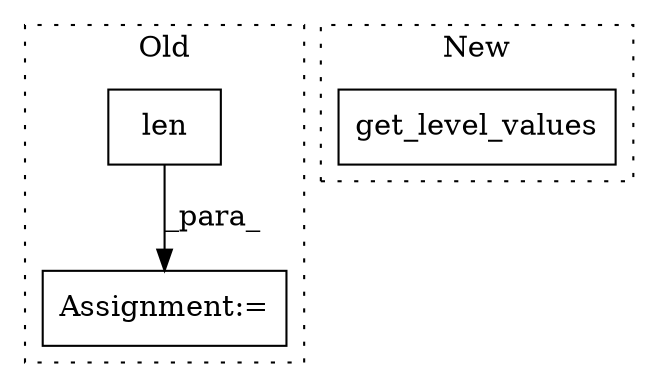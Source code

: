 digraph G {
subgraph cluster0 {
1 [label="len" a="32" s="7410,7426" l="4,1" shape="box"];
3 [label="Assignment:=" a="7" s="7355" l="10" shape="box"];
label = "Old";
style="dotted";
}
subgraph cluster1 {
2 [label="get_level_values" a="32" s="6628,6646" l="17,1" shape="box"];
label = "New";
style="dotted";
}
1 -> 3 [label="_para_"];
}
